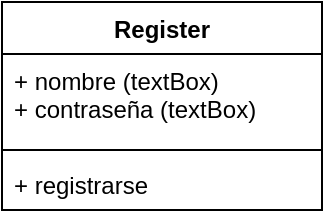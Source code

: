 <mxfile version="21.8.0" type="github">
  <diagram id="C5RBs43oDa-KdzZeNtuy" name="Page-1">
    <mxGraphModel dx="841" dy="643" grid="1" gridSize="10" guides="1" tooltips="1" connect="1" arrows="1" fold="1" page="1" pageScale="1" pageWidth="827" pageHeight="1169" math="0" shadow="0">
      <root>
        <mxCell id="WIyWlLk6GJQsqaUBKTNV-0" />
        <mxCell id="WIyWlLk6GJQsqaUBKTNV-1" parent="WIyWlLk6GJQsqaUBKTNV-0" />
        <mxCell id="1YR6zdV1iqe0YZVTy5dx-4" value="Register" style="swimlane;fontStyle=1;align=center;verticalAlign=top;childLayout=stackLayout;horizontal=1;startSize=26;horizontalStack=0;resizeParent=1;resizeParentMax=0;resizeLast=0;collapsible=1;marginBottom=0;whiteSpace=wrap;html=1;" vertex="1" parent="WIyWlLk6GJQsqaUBKTNV-1">
          <mxGeometry x="360" y="280" width="160" height="104" as="geometry" />
        </mxCell>
        <mxCell id="1YR6zdV1iqe0YZVTy5dx-5" value="&lt;div&gt;+ nombre (textBox)&lt;br&gt;&lt;/div&gt;&lt;div&gt;+ contraseña (textBox)&lt;br&gt;&lt;/div&gt;" style="text;strokeColor=none;fillColor=none;align=left;verticalAlign=top;spacingLeft=4;spacingRight=4;overflow=hidden;rotatable=0;points=[[0,0.5],[1,0.5]];portConstraint=eastwest;whiteSpace=wrap;html=1;" vertex="1" parent="1YR6zdV1iqe0YZVTy5dx-4">
          <mxGeometry y="26" width="160" height="44" as="geometry" />
        </mxCell>
        <mxCell id="1YR6zdV1iqe0YZVTy5dx-6" value="" style="line;strokeWidth=1;fillColor=none;align=left;verticalAlign=middle;spacingTop=-1;spacingLeft=3;spacingRight=3;rotatable=0;labelPosition=right;points=[];portConstraint=eastwest;strokeColor=inherit;" vertex="1" parent="1YR6zdV1iqe0YZVTy5dx-4">
          <mxGeometry y="70" width="160" height="8" as="geometry" />
        </mxCell>
        <mxCell id="1YR6zdV1iqe0YZVTy5dx-7" value="+ registrarse" style="text;strokeColor=none;fillColor=none;align=left;verticalAlign=top;spacingLeft=4;spacingRight=4;overflow=hidden;rotatable=0;points=[[0,0.5],[1,0.5]];portConstraint=eastwest;whiteSpace=wrap;html=1;" vertex="1" parent="1YR6zdV1iqe0YZVTy5dx-4">
          <mxGeometry y="78" width="160" height="26" as="geometry" />
        </mxCell>
      </root>
    </mxGraphModel>
  </diagram>
</mxfile>
